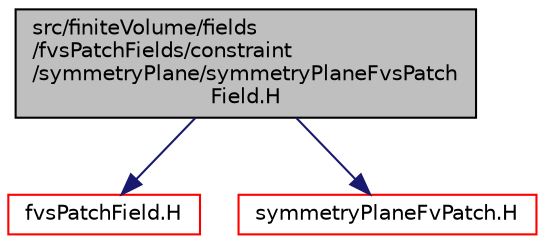 digraph "src/finiteVolume/fields/fvsPatchFields/constraint/symmetryPlane/symmetryPlaneFvsPatchField.H"
{
  bgcolor="transparent";
  edge [fontname="Helvetica",fontsize="10",labelfontname="Helvetica",labelfontsize="10"];
  node [fontname="Helvetica",fontsize="10",shape=record];
  Node1 [label="src/finiteVolume/fields\l/fvsPatchFields/constraint\l/symmetryPlane/symmetryPlaneFvsPatch\lField.H",height=0.2,width=0.4,color="black", fillcolor="grey75", style="filled", fontcolor="black"];
  Node1 -> Node2 [color="midnightblue",fontsize="10",style="solid",fontname="Helvetica"];
  Node2 [label="fvsPatchField.H",height=0.2,width=0.4,color="red",URL="$a05748.html"];
  Node1 -> Node3 [color="midnightblue",fontsize="10",style="solid",fontname="Helvetica"];
  Node3 [label="symmetryPlaneFvPatch.H",height=0.2,width=0.4,color="red",URL="$a06060.html"];
}
